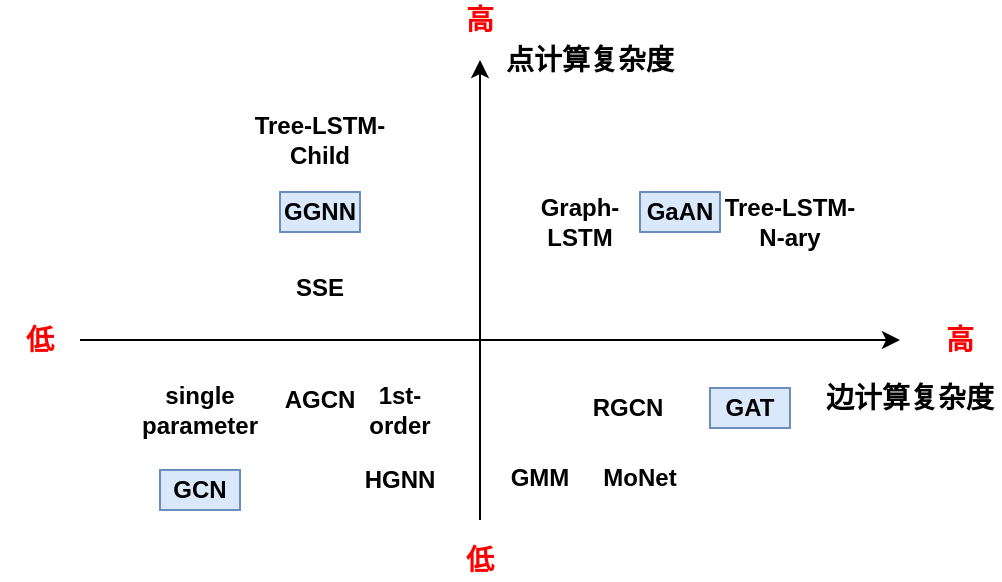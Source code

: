 <mxfile version="13.2.4" type="device"><diagram id="2MBHXZytqJ9W2BRM0lZ_" name="Page-1"><mxGraphModel dx="942" dy="672" grid="1" gridSize="10" guides="1" tooltips="1" connect="1" arrows="1" fold="1" page="1" pageScale="1" pageWidth="827" pageHeight="1169" math="0" shadow="0"><root><mxCell id="0"/><mxCell id="1" parent="0"/><mxCell id="55l02TyrmD9IhU3h0mnR-1" value="" style="endArrow=classic;html=1;" parent="1" edge="1"><mxGeometry width="50" height="50" relative="1" as="geometry"><mxPoint x="120" y="260" as="sourcePoint"/><mxPoint x="530" y="260" as="targetPoint"/></mxGeometry></mxCell><mxCell id="55l02TyrmD9IhU3h0mnR-2" value="" style="endArrow=classic;html=1;" parent="1" edge="1"><mxGeometry width="50" height="50" relative="1" as="geometry"><mxPoint x="320" y="350" as="sourcePoint"/><mxPoint x="320" y="120" as="targetPoint"/></mxGeometry></mxCell><mxCell id="55l02TyrmD9IhU3h0mnR-4" value="&lt;b&gt;&lt;font style=&quot;font-size: 14px&quot;&gt;边计算复杂度&lt;/font&gt;&lt;/b&gt;" style="text;html=1;strokeColor=none;fillColor=none;align=center;verticalAlign=middle;whiteSpace=wrap;rounded=0;" parent="1" vertex="1"><mxGeometry x="490" y="279" width="90" height="20" as="geometry"/></mxCell><mxCell id="55l02TyrmD9IhU3h0mnR-6" value="&lt;b&gt;&lt;font color=&quot;#ff0000&quot; style=&quot;font-size: 14px&quot;&gt;高&lt;/font&gt;&lt;/b&gt;" style="text;html=1;strokeColor=none;fillColor=none;align=center;verticalAlign=middle;whiteSpace=wrap;rounded=0;" parent="1" vertex="1"><mxGeometry x="300" y="90" width="40" height="20" as="geometry"/></mxCell><mxCell id="55l02TyrmD9IhU3h0mnR-7" value="&lt;b&gt;&lt;font color=&quot;#ff0000&quot; style=&quot;font-size: 14px&quot;&gt;低&lt;/font&gt;&lt;/b&gt;" style="text;html=1;strokeColor=none;fillColor=none;align=center;verticalAlign=middle;whiteSpace=wrap;rounded=0;" parent="1" vertex="1"><mxGeometry x="305" y="360" width="30" height="20" as="geometry"/></mxCell><mxCell id="55l02TyrmD9IhU3h0mnR-8" value="&lt;b&gt;&lt;font color=&quot;#ff0000&quot; style=&quot;font-size: 14px&quot;&gt;高&lt;/font&gt;&lt;/b&gt;" style="text;html=1;strokeColor=none;fillColor=none;align=center;verticalAlign=middle;whiteSpace=wrap;rounded=0;" parent="1" vertex="1"><mxGeometry x="540" y="250" width="40" height="20" as="geometry"/></mxCell><mxCell id="55l02TyrmD9IhU3h0mnR-10" value="&lt;font color=&quot;#ff0000&quot;&gt;&lt;span style=&quot;font-size: 14px&quot;&gt;&lt;b&gt;低&lt;/b&gt;&lt;/span&gt;&lt;/font&gt;" style="text;html=1;strokeColor=none;fillColor=none;align=center;verticalAlign=middle;whiteSpace=wrap;rounded=0;" parent="1" vertex="1"><mxGeometry x="80" y="250" width="40" height="20" as="geometry"/></mxCell><mxCell id="55l02TyrmD9IhU3h0mnR-11" value="&lt;b&gt;GCN&lt;/b&gt;" style="text;html=1;strokeColor=#6c8ebf;fillColor=#dae8fc;align=center;verticalAlign=middle;whiteSpace=wrap;rounded=0;" parent="1" vertex="1"><mxGeometry x="160" y="325" width="40" height="20" as="geometry"/></mxCell><mxCell id="55l02TyrmD9IhU3h0mnR-14" value="&lt;b&gt;single parameter&lt;/b&gt;" style="text;html=1;strokeColor=none;fillColor=none;align=center;verticalAlign=middle;whiteSpace=wrap;rounded=0;" parent="1" vertex="1"><mxGeometry x="160" y="285" width="40" height="20" as="geometry"/></mxCell><mxCell id="55l02TyrmD9IhU3h0mnR-15" value="&lt;b&gt;1st-order&lt;/b&gt;" style="text;html=1;strokeColor=none;fillColor=none;align=center;verticalAlign=middle;whiteSpace=wrap;rounded=0;" parent="1" vertex="1"><mxGeometry x="260" y="285" width="40" height="20" as="geometry"/></mxCell><mxCell id="55l02TyrmD9IhU3h0mnR-16" value="&lt;b&gt;HGNN&lt;/b&gt;" style="text;html=1;strokeColor=none;fillColor=none;align=center;verticalAlign=middle;whiteSpace=wrap;rounded=0;" parent="1" vertex="1"><mxGeometry x="260" y="320" width="40" height="20" as="geometry"/></mxCell><mxCell id="55l02TyrmD9IhU3h0mnR-19" value="&lt;b&gt;GaAN&lt;/b&gt;" style="text;html=1;strokeColor=#6c8ebf;fillColor=#dae8fc;align=center;verticalAlign=middle;whiteSpace=wrap;rounded=0;" parent="1" vertex="1"><mxGeometry x="400" y="186" width="40" height="20" as="geometry"/></mxCell><mxCell id="55l02TyrmD9IhU3h0mnR-20" value="&lt;b&gt;Tree-LSTM-N-ary&lt;/b&gt;" style="text;html=1;strokeColor=none;fillColor=none;align=center;verticalAlign=middle;whiteSpace=wrap;rounded=0;" parent="1" vertex="1"><mxGeometry x="440" y="186" width="70" height="30" as="geometry"/></mxCell><mxCell id="55l02TyrmD9IhU3h0mnR-23" value="&lt;b&gt;Graph-LSTM&lt;/b&gt;" style="text;html=1;strokeColor=none;fillColor=none;align=center;verticalAlign=middle;whiteSpace=wrap;rounded=0;" parent="1" vertex="1"><mxGeometry x="350" y="191" width="40" height="20" as="geometry"/></mxCell><mxCell id="55l02TyrmD9IhU3h0mnR-26" value="&lt;b&gt;GGNN&lt;/b&gt;" style="text;html=1;strokeColor=#6c8ebf;fillColor=#dae8fc;align=center;verticalAlign=middle;whiteSpace=wrap;rounded=0;" parent="1" vertex="1"><mxGeometry x="220" y="186" width="40" height="20" as="geometry"/></mxCell><mxCell id="55l02TyrmD9IhU3h0mnR-27" value="&lt;b&gt;SSE&lt;/b&gt;" style="text;html=1;strokeColor=none;fillColor=none;align=center;verticalAlign=middle;whiteSpace=wrap;rounded=0;" parent="1" vertex="1"><mxGeometry x="220" y="224" width="40" height="20" as="geometry"/></mxCell><mxCell id="55l02TyrmD9IhU3h0mnR-28" value="&lt;b&gt;Tree-LSTM-Child&lt;/b&gt;" style="text;html=1;strokeColor=none;fillColor=none;align=center;verticalAlign=middle;whiteSpace=wrap;rounded=0;" parent="1" vertex="1"><mxGeometry x="200" y="150" width="80" height="20" as="geometry"/></mxCell><mxCell id="55l02TyrmD9IhU3h0mnR-31" value="&lt;b&gt;GAT&lt;/b&gt;" style="text;html=1;strokeColor=#6c8ebf;fillColor=#dae8fc;align=center;verticalAlign=middle;whiteSpace=wrap;rounded=0;" parent="1" vertex="1"><mxGeometry x="435" y="284" width="40" height="20" as="geometry"/></mxCell><mxCell id="55l02TyrmD9IhU3h0mnR-32" value="&lt;b&gt;MoNet&lt;/b&gt;" style="text;html=1;strokeColor=none;fillColor=none;align=center;verticalAlign=middle;whiteSpace=wrap;rounded=0;" parent="1" vertex="1"><mxGeometry x="380" y="314" width="40" height="30" as="geometry"/></mxCell><mxCell id="55l02TyrmD9IhU3h0mnR-33" value="&lt;b&gt;RGCN&lt;/b&gt;" style="text;html=1;strokeColor=none;fillColor=none;align=center;verticalAlign=middle;whiteSpace=wrap;rounded=0;" parent="1" vertex="1"><mxGeometry x="374" y="279" width="40" height="30" as="geometry"/></mxCell><mxCell id="55l02TyrmD9IhU3h0mnR-34" value="&lt;b&gt;GMM&lt;/b&gt;" style="text;html=1;strokeColor=none;fillColor=none;align=center;verticalAlign=middle;whiteSpace=wrap;rounded=0;" parent="1" vertex="1"><mxGeometry x="330" y="314" width="40" height="30" as="geometry"/></mxCell><mxCell id="55l02TyrmD9IhU3h0mnR-35" value="&lt;b&gt;AGCN&lt;/b&gt;" style="text;html=1;strokeColor=none;fillColor=none;align=center;verticalAlign=middle;whiteSpace=wrap;rounded=0;" parent="1" vertex="1"><mxGeometry x="220" y="280" width="40" height="20" as="geometry"/></mxCell><mxCell id="7AgE-1M_nMqP87tkhoy_-1" value="&lt;b&gt;&lt;font style=&quot;font-size: 14px&quot;&gt;点计算复杂度&lt;/font&gt;&lt;/b&gt;" style="text;html=1;strokeColor=none;fillColor=none;align=center;verticalAlign=middle;whiteSpace=wrap;rounded=0;" vertex="1" parent="1"><mxGeometry x="330" y="110" width="90" height="20" as="geometry"/></mxCell></root></mxGraphModel></diagram></mxfile>
